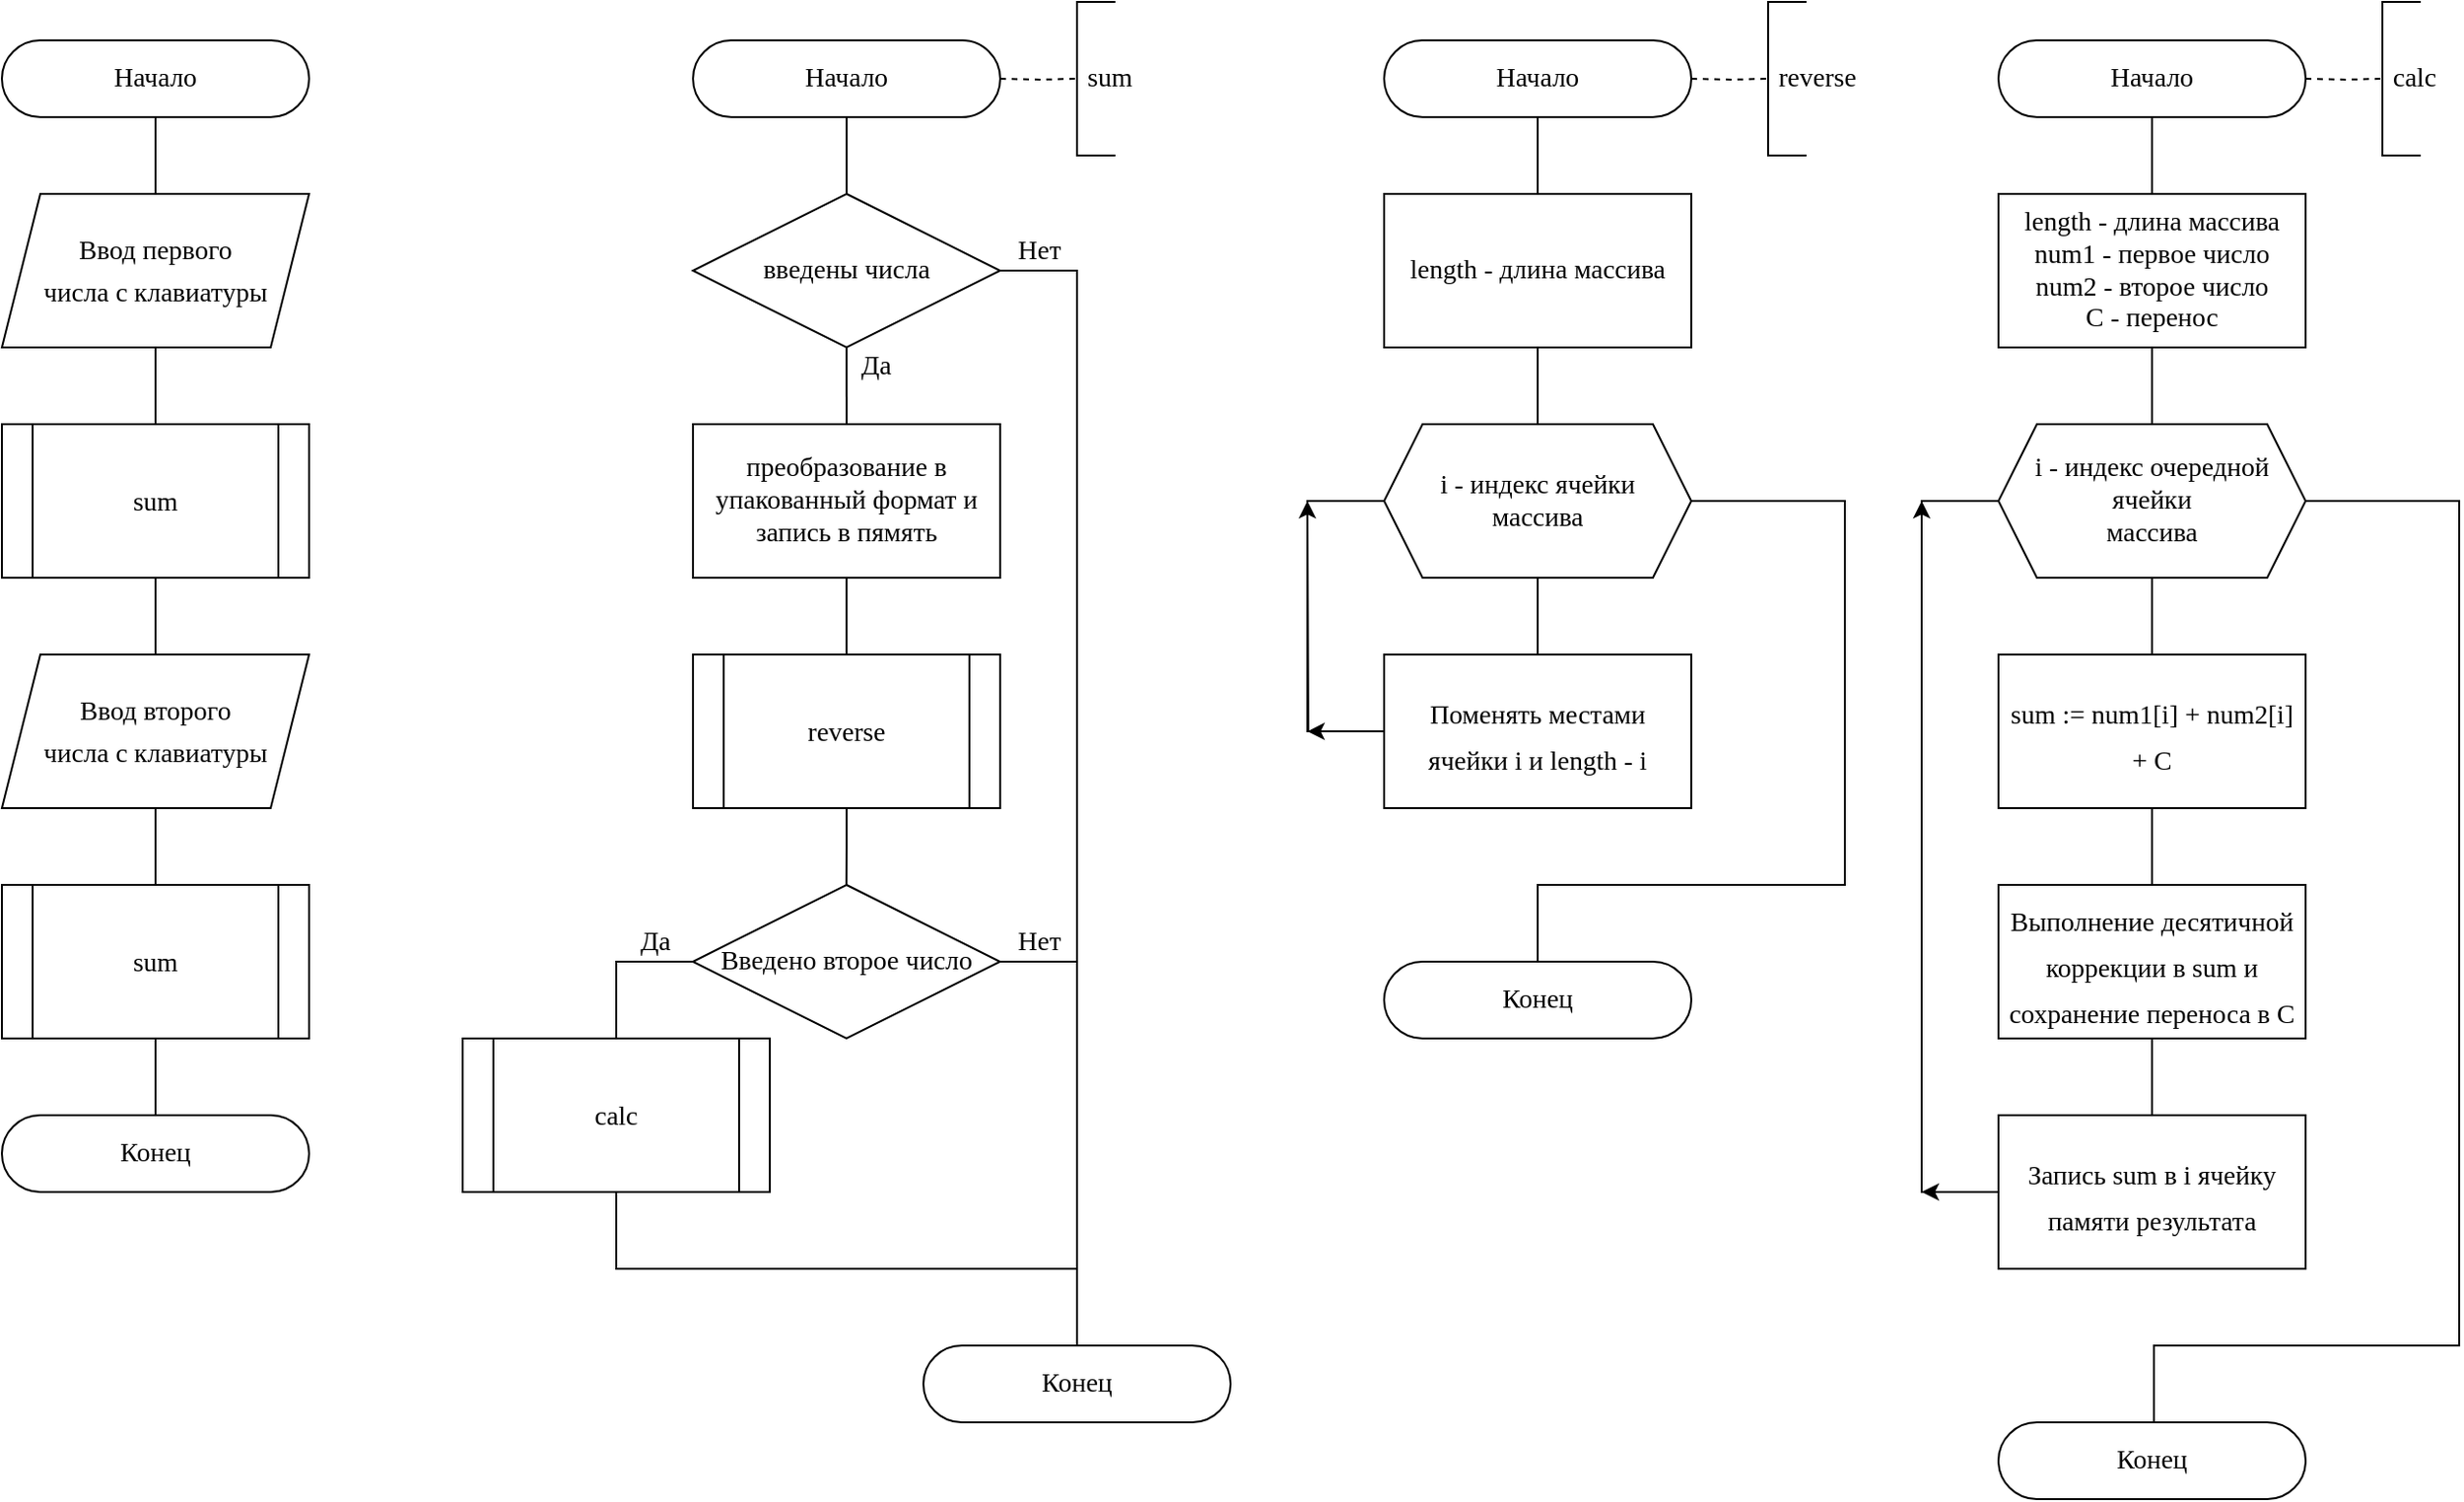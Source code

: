 <mxfile version="20.6.2" type="device"><diagram id="Uat9Ban3AC_XaT_7Llas" name="Страница 1"><mxGraphModel dx="895" dy="833" grid="1" gridSize="10" guides="1" tooltips="1" connect="1" arrows="1" fold="1" page="1" pageScale="1" pageWidth="827" pageHeight="1169" math="0" shadow="0"><root><mxCell id="0"/><mxCell id="1" parent="0"/><mxCell id="2-nZzf41UANNLttwjrJb-30" value="" style="edgeStyle=orthogonalEdgeStyle;rounded=0;orthogonalLoop=1;jettySize=auto;html=1;endArrow=none;endFill=0;" edge="1" parent="1" source="2-nZzf41UANNLttwjrJb-1" target="2-nZzf41UANNLttwjrJb-2"><mxGeometry relative="1" as="geometry"/></mxCell><mxCell id="2-nZzf41UANNLttwjrJb-1" value="Начало" style="rounded=1;whiteSpace=wrap;html=1;arcSize=50;fontFamily=Times New Roman;fontStyle=0;fontSize=14;" vertex="1" parent="1"><mxGeometry x="200" y="40" width="160" height="40" as="geometry"/></mxCell><mxCell id="2-nZzf41UANNLttwjrJb-31" value="" style="edgeStyle=orthogonalEdgeStyle;rounded=0;orthogonalLoop=1;jettySize=auto;html=1;endArrow=none;endFill=0;" edge="1" parent="1" source="2-nZzf41UANNLttwjrJb-2" target="2-nZzf41UANNLttwjrJb-4"><mxGeometry relative="1" as="geometry"/></mxCell><mxCell id="2-nZzf41UANNLttwjrJb-2" value="&lt;div style=&quot;line-height: 22px;&quot;&gt;Ввод первого&lt;/div&gt;&lt;div style=&quot;line-height: 22px;&quot;&gt;числа с клавиатуры&lt;/div&gt;" style="shape=parallelogram;perimeter=parallelogramPerimeter;whiteSpace=wrap;html=1;fixedSize=1;fontFamily=Times New Roman;fontStyle=0;fontSize=14;" vertex="1" parent="1"><mxGeometry x="200.0" y="120" width="160" height="80" as="geometry"/></mxCell><mxCell id="2-nZzf41UANNLttwjrJb-32" value="" style="edgeStyle=orthogonalEdgeStyle;rounded=0;orthogonalLoop=1;jettySize=auto;html=1;endArrow=none;endFill=0;" edge="1" parent="1" source="2-nZzf41UANNLttwjrJb-4" target="2-nZzf41UANNLttwjrJb-5"><mxGeometry relative="1" as="geometry"/></mxCell><mxCell id="2-nZzf41UANNLttwjrJb-4" value="&lt;div style=&quot;line-height: 22px;&quot;&gt;sum&lt;/div&gt;" style="shape=process;whiteSpace=wrap;html=1;backgroundOutline=1;fontSize=14;fontStyle=0;fontFamily=Times New Roman;" vertex="1" parent="1"><mxGeometry x="200" y="240" width="160" height="80" as="geometry"/></mxCell><mxCell id="2-nZzf41UANNLttwjrJb-33" value="" style="edgeStyle=orthogonalEdgeStyle;rounded=0;orthogonalLoop=1;jettySize=auto;html=1;endArrow=none;endFill=0;" edge="1" parent="1" source="2-nZzf41UANNLttwjrJb-5" target="2-nZzf41UANNLttwjrJb-6"><mxGeometry relative="1" as="geometry"/></mxCell><mxCell id="2-nZzf41UANNLttwjrJb-5" value="&lt;div style=&quot;line-height: 22px;&quot;&gt;Ввод второго&lt;/div&gt;&lt;div style=&quot;line-height: 22px;&quot;&gt;числа с клавиатуры&lt;/div&gt;" style="shape=parallelogram;perimeter=parallelogramPerimeter;whiteSpace=wrap;html=1;fixedSize=1;fontFamily=Times New Roman;fontStyle=0;fontSize=14;" vertex="1" parent="1"><mxGeometry x="200.0" y="360" width="160" height="80" as="geometry"/></mxCell><mxCell id="2-nZzf41UANNLttwjrJb-35" value="" style="edgeStyle=orthogonalEdgeStyle;rounded=0;orthogonalLoop=1;jettySize=auto;html=1;endArrow=none;endFill=0;" edge="1" parent="1" source="2-nZzf41UANNLttwjrJb-6" target="2-nZzf41UANNLttwjrJb-34"><mxGeometry relative="1" as="geometry"/></mxCell><mxCell id="2-nZzf41UANNLttwjrJb-6" value="&lt;div style=&quot;line-height: 22px;&quot;&gt;sum&lt;/div&gt;" style="shape=process;whiteSpace=wrap;html=1;backgroundOutline=1;fontSize=14;fontStyle=0;fontFamily=Times New Roman;" vertex="1" parent="1"><mxGeometry x="200" y="480" width="160" height="80" as="geometry"/></mxCell><mxCell id="2-nZzf41UANNLttwjrJb-20" value="" style="edgeStyle=orthogonalEdgeStyle;rounded=0;orthogonalLoop=1;jettySize=auto;html=1;endArrow=none;endFill=0;" edge="1" parent="1" source="2-nZzf41UANNLttwjrJb-7" target="2-nZzf41UANNLttwjrJb-13"><mxGeometry relative="1" as="geometry"/></mxCell><mxCell id="2-nZzf41UANNLttwjrJb-7" value="Начало" style="rounded=1;whiteSpace=wrap;html=1;arcSize=50;fontFamily=Times New Roman;fontStyle=0;fontSize=14;" vertex="1" parent="1"><mxGeometry x="560" y="40" width="160" height="40" as="geometry"/></mxCell><mxCell id="2-nZzf41UANNLttwjrJb-8" value="" style="edgeStyle=orthogonalEdgeStyle;rounded=0;orthogonalLoop=1;jettySize=auto;html=1;fontFamily=Times New Roman;fontSize=14;endArrow=none;endFill=0;dashed=1;" edge="1" target="2-nZzf41UANNLttwjrJb-9" parent="1"><mxGeometry relative="1" as="geometry"><mxPoint x="720" y="60" as="sourcePoint"/></mxGeometry></mxCell><mxCell id="2-nZzf41UANNLttwjrJb-9" value="&lt;div style=&quot;text-align: center;&quot;&gt;&amp;nbsp;sum&lt;/div&gt;" style="strokeWidth=1;html=1;shape=mxgraph.flowchart.annotation_1;align=left;pointerEvents=1;fontSize=14;fontStyle=0;fontFamily=Times New Roman;" vertex="1" parent="1"><mxGeometry x="760" y="20" width="20" height="80" as="geometry"/></mxCell><mxCell id="2-nZzf41UANNLttwjrJb-11" style="edgeStyle=orthogonalEdgeStyle;rounded=0;jumpStyle=arc;jumpSize=6;orthogonalLoop=1;jettySize=auto;html=1;fontFamily=Times New Roman;fontSize=14;endArrow=none;endFill=0;exitX=0.5;exitY=1;exitDx=0;exitDy=0;entryX=0.5;entryY=0;entryDx=0;entryDy=0;" edge="1" source="2-nZzf41UANNLttwjrJb-13" parent="1" target="2-nZzf41UANNLttwjrJb-17"><mxGeometry relative="1" as="geometry"><mxPoint x="520" y="280" as="targetPoint"/><Array as="points"><mxPoint x="640" y="240"/><mxPoint x="640" y="240"/></Array></mxGeometry></mxCell><mxCell id="2-nZzf41UANNLttwjrJb-12" style="edgeStyle=orthogonalEdgeStyle;rounded=0;jumpStyle=arc;jumpSize=6;orthogonalLoop=1;jettySize=auto;html=1;fontFamily=Times New Roman;fontSize=14;endArrow=none;endFill=0;entryX=0.5;entryY=0;entryDx=0;entryDy=0;" edge="1" source="2-nZzf41UANNLttwjrJb-13" parent="1" target="2-nZzf41UANNLttwjrJb-16"><mxGeometry relative="1" as="geometry"><mxPoint x="759.96" y="200" as="targetPoint"/><Array as="points"><mxPoint x="760" y="160"/><mxPoint x="760" y="720"/></Array></mxGeometry></mxCell><mxCell id="2-nZzf41UANNLttwjrJb-13" value="введены числа" style="rhombus;whiteSpace=wrap;html=1;fontSize=14;fontFamily=Times New Roman;fontStyle=0" vertex="1" parent="1"><mxGeometry x="559.96" y="120" width="160" height="80" as="geometry"/></mxCell><mxCell id="2-nZzf41UANNLttwjrJb-14" value="Нет" style="text;html=1;align=center;verticalAlign=middle;resizable=0;points=[];autosize=1;strokeColor=none;fillColor=none;fontSize=14;fontFamily=Times New Roman;" vertex="1" parent="1"><mxGeometry x="719.96" y="140" width="40" height="20" as="geometry"/></mxCell><mxCell id="2-nZzf41UANNLttwjrJb-15" value="Да" style="text;html=1;align=center;verticalAlign=middle;resizable=0;points=[];autosize=1;strokeColor=none;fillColor=none;fontSize=14;fontFamily=Times New Roman;" vertex="1" parent="1"><mxGeometry x="640" y="200" width="30" height="20" as="geometry"/></mxCell><mxCell id="2-nZzf41UANNLttwjrJb-16" value="Конец" style="rounded=1;whiteSpace=wrap;html=1;arcSize=50;fontFamily=Times New Roman;fontStyle=0;fontSize=14;" vertex="1" parent="1"><mxGeometry x="680" y="720" width="160" height="40" as="geometry"/></mxCell><mxCell id="2-nZzf41UANNLttwjrJb-19" value="" style="edgeStyle=orthogonalEdgeStyle;rounded=0;orthogonalLoop=1;jettySize=auto;html=1;endArrow=none;endFill=0;" edge="1" parent="1" source="2-nZzf41UANNLttwjrJb-17" target="2-nZzf41UANNLttwjrJb-18"><mxGeometry relative="1" as="geometry"/></mxCell><mxCell id="2-nZzf41UANNLttwjrJb-17" value="преобразование в упакованный формат и запись в пямять" style="rounded=0;whiteSpace=wrap;html=1;fontSize=14;fontFamily=Times New Roman;fontStyle=0" vertex="1" parent="1"><mxGeometry x="559.96" y="240" width="160" height="80" as="geometry"/></mxCell><mxCell id="2-nZzf41UANNLttwjrJb-28" value="" style="edgeStyle=orthogonalEdgeStyle;rounded=0;orthogonalLoop=1;jettySize=auto;html=1;endArrow=none;endFill=0;" edge="1" parent="1" source="2-nZzf41UANNLttwjrJb-18" target="2-nZzf41UANNLttwjrJb-25"><mxGeometry relative="1" as="geometry"/></mxCell><mxCell id="2-nZzf41UANNLttwjrJb-18" value="&lt;div style=&quot;line-height: 22px;&quot;&gt;reverse&lt;/div&gt;" style="shape=process;whiteSpace=wrap;html=1;backgroundOutline=1;fontSize=14;fontStyle=0;fontFamily=Times New Roman;" vertex="1" parent="1"><mxGeometry x="559.96" y="360" width="160" height="80" as="geometry"/></mxCell><mxCell id="2-nZzf41UANNLttwjrJb-29" style="edgeStyle=orthogonalEdgeStyle;rounded=0;orthogonalLoop=1;jettySize=auto;html=1;endArrow=none;endFill=0;" edge="1" parent="1" source="2-nZzf41UANNLttwjrJb-21"><mxGeometry relative="1" as="geometry"><mxPoint x="760" y="680" as="targetPoint"/><Array as="points"><mxPoint x="520" y="680"/></Array></mxGeometry></mxCell><mxCell id="2-nZzf41UANNLttwjrJb-21" value="&lt;div style=&quot;line-height: 22px;&quot;&gt;calc&lt;/div&gt;" style="shape=process;whiteSpace=wrap;html=1;backgroundOutline=1;fontSize=14;fontStyle=0;fontFamily=Times New Roman;" vertex="1" parent="1"><mxGeometry x="440" y="560" width="160" height="80" as="geometry"/></mxCell><mxCell id="2-nZzf41UANNLttwjrJb-23" style="edgeStyle=orthogonalEdgeStyle;rounded=0;jumpStyle=arc;jumpSize=6;orthogonalLoop=1;jettySize=auto;html=1;fontFamily=Times New Roman;fontSize=14;endArrow=none;endFill=0;" edge="1" source="2-nZzf41UANNLttwjrJb-25" parent="1"><mxGeometry relative="1" as="geometry"><mxPoint x="519.99" y="560" as="targetPoint"/><Array as="points"><mxPoint x="519.92" y="520"/></Array></mxGeometry></mxCell><mxCell id="2-nZzf41UANNLttwjrJb-24" style="edgeStyle=orthogonalEdgeStyle;rounded=0;jumpStyle=arc;jumpSize=6;orthogonalLoop=1;jettySize=auto;html=1;fontFamily=Times New Roman;fontSize=14;endArrow=none;endFill=0;" edge="1" source="2-nZzf41UANNLttwjrJb-25" parent="1"><mxGeometry relative="1" as="geometry"><mxPoint x="760" y="520" as="targetPoint"/><Array as="points"><mxPoint x="760" y="520"/></Array></mxGeometry></mxCell><mxCell id="2-nZzf41UANNLttwjrJb-25" value="Введено второе число" style="rhombus;whiteSpace=wrap;html=1;fontSize=14;fontFamily=Times New Roman;fontStyle=0" vertex="1" parent="1"><mxGeometry x="559.92" y="480" width="160" height="80" as="geometry"/></mxCell><mxCell id="2-nZzf41UANNLttwjrJb-26" value="Нет" style="text;html=1;align=center;verticalAlign=middle;resizable=0;points=[];autosize=1;strokeColor=none;fillColor=none;fontSize=14;fontFamily=Times New Roman;" vertex="1" parent="1"><mxGeometry x="719.92" y="500" width="40" height="20" as="geometry"/></mxCell><mxCell id="2-nZzf41UANNLttwjrJb-27" value="Да" style="text;html=1;align=center;verticalAlign=middle;resizable=0;points=[];autosize=1;strokeColor=none;fillColor=none;fontSize=14;fontFamily=Times New Roman;" vertex="1" parent="1"><mxGeometry x="524.92" y="500" width="30" height="20" as="geometry"/></mxCell><mxCell id="2-nZzf41UANNLttwjrJb-34" value="Конец" style="rounded=1;whiteSpace=wrap;html=1;arcSize=50;fontFamily=Times New Roman;fontStyle=0;fontSize=14;" vertex="1" parent="1"><mxGeometry x="200" y="600" width="160" height="40" as="geometry"/></mxCell><mxCell id="2-nZzf41UANNLttwjrJb-36" value="" style="edgeStyle=orthogonalEdgeStyle;rounded=0;orthogonalLoop=1;jettySize=auto;html=1;endArrow=none;endFill=0;" edge="1" parent="1" source="2-nZzf41UANNLttwjrJb-37"><mxGeometry relative="1" as="geometry"><mxPoint x="1000" y="120.02" as="targetPoint"/></mxGeometry></mxCell><mxCell id="2-nZzf41UANNLttwjrJb-37" value="Начало" style="rounded=1;whiteSpace=wrap;html=1;arcSize=50;fontFamily=Times New Roman;fontStyle=0;fontSize=14;" vertex="1" parent="1"><mxGeometry x="920" y="40.0" width="160" height="40" as="geometry"/></mxCell><mxCell id="2-nZzf41UANNLttwjrJb-38" value="" style="edgeStyle=orthogonalEdgeStyle;rounded=0;orthogonalLoop=1;jettySize=auto;html=1;fontFamily=Times New Roman;fontSize=14;endArrow=none;endFill=0;dashed=1;" edge="1" parent="1" target="2-nZzf41UANNLttwjrJb-39"><mxGeometry relative="1" as="geometry"><mxPoint x="1080" y="60.0" as="sourcePoint"/></mxGeometry></mxCell><mxCell id="2-nZzf41UANNLttwjrJb-39" value="&lt;div style=&quot;text-align: center;&quot;&gt;&amp;nbsp;reverse&lt;/div&gt;" style="strokeWidth=1;html=1;shape=mxgraph.flowchart.annotation_1;align=left;pointerEvents=1;fontSize=14;fontStyle=0;fontFamily=Times New Roman;" vertex="1" parent="1"><mxGeometry x="1120" y="20" width="20" height="80" as="geometry"/></mxCell><mxCell id="2-nZzf41UANNLttwjrJb-40" style="edgeStyle=orthogonalEdgeStyle;rounded=0;orthogonalLoop=1;jettySize=auto;html=1;exitX=0.5;exitY=1;exitDx=0;exitDy=0;entryX=0.5;entryY=0;entryDx=0;entryDy=0;endArrow=none;endFill=0;fontFamily=Times New Roman;fontStyle=0;fontSize=20;" edge="1" source="2-nZzf41UANNLttwjrJb-42" target="2-nZzf41UANNLttwjrJb-46" parent="1"><mxGeometry relative="1" as="geometry"/></mxCell><mxCell id="2-nZzf41UANNLttwjrJb-41" style="edgeStyle=orthogonalEdgeStyle;rounded=0;orthogonalLoop=1;jettySize=auto;html=1;entryX=0.5;entryY=0;entryDx=0;entryDy=0;endArrow=none;endFill=0;fontFamily=Times New Roman;fontStyle=0;fontSize=20;" edge="1" source="2-nZzf41UANNLttwjrJb-42" parent="1"><mxGeometry relative="1" as="geometry"><Array as="points"><mxPoint x="1160" y="280.02"/><mxPoint x="1160" y="480.02"/><mxPoint x="1000" y="480.02"/></Array><mxPoint x="1000" y="520.02" as="targetPoint"/></mxGeometry></mxCell><mxCell id="2-nZzf41UANNLttwjrJb-42" value="i - индекс ячейки&lt;br&gt;массива" style="shape=hexagon;perimeter=hexagonPerimeter2;whiteSpace=wrap;html=1;fixedSize=1;size=20;fontFamily=Times New Roman;fontStyle=0;fontSize=14;" vertex="1" parent="1"><mxGeometry x="920" y="240.02" width="160" height="80" as="geometry"/></mxCell><mxCell id="2-nZzf41UANNLttwjrJb-43" style="edgeStyle=orthogonalEdgeStyle;rounded=0;orthogonalLoop=1;jettySize=auto;html=1;exitX=0;exitY=0.5;exitDx=0;exitDy=0;endArrow=classic;endFill=1;fontFamily=Times New Roman;fontStyle=0;fontSize=20;" edge="1" source="2-nZzf41UANNLttwjrJb-46" parent="1"><mxGeometry relative="1" as="geometry"><mxPoint x="880" y="400.02" as="targetPoint"/></mxGeometry></mxCell><mxCell id="2-nZzf41UANNLttwjrJb-44" style="edgeStyle=orthogonalEdgeStyle;rounded=0;orthogonalLoop=1;jettySize=auto;html=1;endArrow=classic;endFill=1;fontFamily=Times New Roman;fontStyle=0;fontSize=20;" edge="1" source="2-nZzf41UANNLttwjrJb-46" parent="1"><mxGeometry relative="1" as="geometry"><mxPoint x="880" y="280.02" as="targetPoint"/></mxGeometry></mxCell><mxCell id="2-nZzf41UANNLttwjrJb-45" style="edgeStyle=orthogonalEdgeStyle;rounded=0;orthogonalLoop=1;jettySize=auto;html=1;entryX=0;entryY=0.5;entryDx=0;entryDy=0;endArrow=none;endFill=0;exitX=0;exitY=0.5;exitDx=0;exitDy=0;fontFamily=Times New Roman;fontStyle=0;fontSize=20;" edge="1" source="2-nZzf41UANNLttwjrJb-46" target="2-nZzf41UANNLttwjrJb-42" parent="1"><mxGeometry relative="1" as="geometry"><Array as="points"><mxPoint x="880" y="400.02"/><mxPoint x="880" y="280.02"/></Array></mxGeometry></mxCell><mxCell id="2-nZzf41UANNLttwjrJb-46" value="&lt;span style=&quot;font-size: 14px;&quot;&gt;Поменять местами&lt;br&gt;ячейки i и length - i&lt;/span&gt;" style="rounded=0;whiteSpace=wrap;html=1;fontFamily=Times New Roman;fontStyle=0;fontSize=20;align=center;" vertex="1" parent="1"><mxGeometry x="920" y="360.02" width="160" height="80" as="geometry"/></mxCell><mxCell id="2-nZzf41UANNLttwjrJb-49" value="" style="edgeStyle=orthogonalEdgeStyle;rounded=0;orthogonalLoop=1;jettySize=auto;html=1;fontSize=14;endArrow=none;endFill=0;" edge="1" parent="1" source="2-nZzf41UANNLttwjrJb-48" target="2-nZzf41UANNLttwjrJb-42"><mxGeometry relative="1" as="geometry"/></mxCell><mxCell id="2-nZzf41UANNLttwjrJb-48" value="length - длина массива" style="rounded=0;whiteSpace=wrap;html=1;fontSize=14;fontFamily=Times New Roman;fontStyle=0" vertex="1" parent="1"><mxGeometry x="920" y="120.02" width="160" height="80" as="geometry"/></mxCell><mxCell id="2-nZzf41UANNLttwjrJb-50" value="Конец" style="rounded=1;whiteSpace=wrap;html=1;arcSize=50;fontFamily=Times New Roman;fontStyle=0;fontSize=14;" vertex="1" parent="1"><mxGeometry x="920" y="520.02" width="160" height="40" as="geometry"/></mxCell><mxCell id="2-nZzf41UANNLttwjrJb-51" value="" style="edgeStyle=orthogonalEdgeStyle;rounded=0;orthogonalLoop=1;jettySize=auto;html=1;endArrow=none;endFill=0;" edge="1" parent="1" source="2-nZzf41UANNLttwjrJb-52"><mxGeometry relative="1" as="geometry"><mxPoint x="1320" y="120.02" as="targetPoint"/></mxGeometry></mxCell><mxCell id="2-nZzf41UANNLttwjrJb-52" value="Начало" style="rounded=1;whiteSpace=wrap;html=1;arcSize=50;fontFamily=Times New Roman;fontStyle=0;fontSize=14;" vertex="1" parent="1"><mxGeometry x="1240" y="40.0" width="160" height="40" as="geometry"/></mxCell><mxCell id="2-nZzf41UANNLttwjrJb-53" value="" style="edgeStyle=orthogonalEdgeStyle;rounded=0;orthogonalLoop=1;jettySize=auto;html=1;fontFamily=Times New Roman;fontSize=14;endArrow=none;endFill=0;dashed=1;" edge="1" parent="1" target="2-nZzf41UANNLttwjrJb-54"><mxGeometry relative="1" as="geometry"><mxPoint x="1400" y="60" as="sourcePoint"/></mxGeometry></mxCell><mxCell id="2-nZzf41UANNLttwjrJb-54" value="&lt;div style=&quot;text-align: center;&quot;&gt;&amp;nbsp;calc&lt;/div&gt;" style="strokeWidth=1;html=1;shape=mxgraph.flowchart.annotation_1;align=left;pointerEvents=1;fontSize=14;fontStyle=0;fontFamily=Times New Roman;" vertex="1" parent="1"><mxGeometry x="1440" y="20" width="20" height="80" as="geometry"/></mxCell><mxCell id="2-nZzf41UANNLttwjrJb-55" style="edgeStyle=orthogonalEdgeStyle;rounded=0;orthogonalLoop=1;jettySize=auto;html=1;exitX=0.5;exitY=1;exitDx=0;exitDy=0;entryX=0.5;entryY=0;entryDx=0;entryDy=0;endArrow=none;endFill=0;fontFamily=Times New Roman;fontStyle=0;fontSize=20;" edge="1" parent="1" source="2-nZzf41UANNLttwjrJb-57" target="2-nZzf41UANNLttwjrJb-61"><mxGeometry relative="1" as="geometry"/></mxCell><mxCell id="2-nZzf41UANNLttwjrJb-56" style="edgeStyle=orthogonalEdgeStyle;rounded=0;orthogonalLoop=1;jettySize=auto;html=1;endArrow=none;endFill=0;fontFamily=Times New Roman;fontStyle=0;fontSize=20;entryX=0.5;entryY=0;entryDx=0;entryDy=0;" edge="1" parent="1" source="2-nZzf41UANNLttwjrJb-57" target="2-nZzf41UANNLttwjrJb-64"><mxGeometry relative="1" as="geometry"><Array as="points"><mxPoint x="1480" y="280"/><mxPoint x="1480" y="720"/><mxPoint x="1321" y="720"/><mxPoint x="1321" y="760"/></Array><mxPoint x="1320" y="560" as="targetPoint"/></mxGeometry></mxCell><mxCell id="2-nZzf41UANNLttwjrJb-57" value="i - индекс очередной ячейки&lt;br&gt;массива" style="shape=hexagon;perimeter=hexagonPerimeter2;whiteSpace=wrap;html=1;fixedSize=1;size=20;fontFamily=Times New Roman;fontStyle=0;fontSize=14;" vertex="1" parent="1"><mxGeometry x="1240" y="240.02" width="160" height="80" as="geometry"/></mxCell><mxCell id="2-nZzf41UANNLttwjrJb-59" style="edgeStyle=orthogonalEdgeStyle;rounded=0;orthogonalLoop=1;jettySize=auto;html=1;endArrow=none;endFill=0;fontFamily=Times New Roman;fontStyle=0;fontSize=20;entryX=0;entryY=0.5;entryDx=0;entryDy=0;" edge="1" parent="1" source="2-nZzf41UANNLttwjrJb-61" target="2-nZzf41UANNLttwjrJb-57"><mxGeometry relative="1" as="geometry"><mxPoint x="1200" y="280.02" as="targetPoint"/><Array as="points"><mxPoint x="1320" y="640"/><mxPoint x="1200" y="640"/><mxPoint x="1200" y="280"/></Array></mxGeometry></mxCell><mxCell id="2-nZzf41UANNLttwjrJb-61" value="&lt;span style=&quot;font-size: 14px;&quot;&gt;sum := num1[i] + num2[i] + С&lt;/span&gt;" style="rounded=0;whiteSpace=wrap;html=1;fontFamily=Times New Roman;fontStyle=0;fontSize=20;align=center;" vertex="1" parent="1"><mxGeometry x="1240" y="360.02" width="160" height="80" as="geometry"/></mxCell><mxCell id="2-nZzf41UANNLttwjrJb-62" value="" style="edgeStyle=orthogonalEdgeStyle;rounded=0;orthogonalLoop=1;jettySize=auto;html=1;fontSize=14;endArrow=none;endFill=0;" edge="1" parent="1" source="2-nZzf41UANNLttwjrJb-63" target="2-nZzf41UANNLttwjrJb-57"><mxGeometry relative="1" as="geometry"/></mxCell><mxCell id="2-nZzf41UANNLttwjrJb-63" value="length - длина массива&lt;br&gt;num1 - первое число&lt;br&gt;num2 - второе число&lt;br&gt;С - перенос" style="rounded=0;whiteSpace=wrap;html=1;fontSize=14;fontFamily=Times New Roman;fontStyle=0" vertex="1" parent="1"><mxGeometry x="1240" y="120.02" width="160" height="80" as="geometry"/></mxCell><mxCell id="2-nZzf41UANNLttwjrJb-64" value="Конец" style="rounded=1;whiteSpace=wrap;html=1;arcSize=50;fontFamily=Times New Roman;fontStyle=0;fontSize=14;" vertex="1" parent="1"><mxGeometry x="1240" y="760" width="160" height="40" as="geometry"/></mxCell><mxCell id="2-nZzf41UANNLttwjrJb-65" value="&lt;span style=&quot;font-size: 14px;&quot;&gt;Выполнение десятичной коррекции в sum и сохранение переноса в C&lt;/span&gt;" style="rounded=0;whiteSpace=wrap;html=1;fontFamily=Times New Roman;fontStyle=0;fontSize=20;align=center;" vertex="1" parent="1"><mxGeometry x="1240" y="480" width="160" height="80" as="geometry"/></mxCell><mxCell id="2-nZzf41UANNLttwjrJb-66" value="" style="endArrow=classic;html=1;rounded=0;fontSize=14;exitX=0;exitY=0.5;exitDx=0;exitDy=0;" edge="1" parent="1" source="2-nZzf41UANNLttwjrJb-68"><mxGeometry width="50" height="50" relative="1" as="geometry"><mxPoint x="1220" y="520" as="sourcePoint"/><mxPoint x="1200" y="640" as="targetPoint"/></mxGeometry></mxCell><mxCell id="2-nZzf41UANNLttwjrJb-67" value="" style="endArrow=classic;html=1;rounded=0;fontSize=14;" edge="1" parent="1"><mxGeometry width="50" height="50" relative="1" as="geometry"><mxPoint x="1200" y="320" as="sourcePoint"/><mxPoint x="1200" y="280" as="targetPoint"/></mxGeometry></mxCell><mxCell id="2-nZzf41UANNLttwjrJb-68" value="&lt;span style=&quot;font-size: 14px;&quot;&gt;Запись sum в i ячейку памяти результата&lt;/span&gt;" style="rounded=0;whiteSpace=wrap;html=1;fontFamily=Times New Roman;fontStyle=0;fontSize=20;align=center;" vertex="1" parent="1"><mxGeometry x="1240" y="600" width="160" height="80" as="geometry"/></mxCell></root></mxGraphModel></diagram></mxfile>